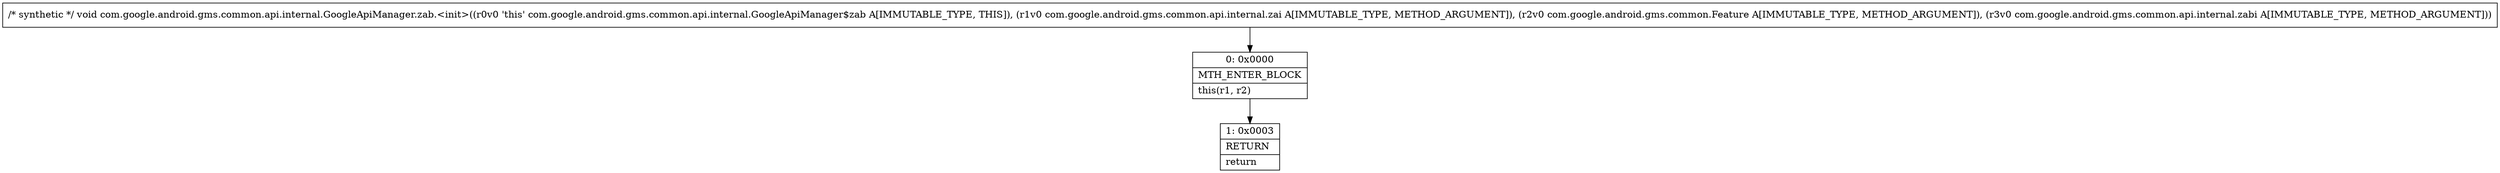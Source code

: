 digraph "CFG forcom.google.android.gms.common.api.internal.GoogleApiManager.zab.\<init\>(Lcom\/google\/android\/gms\/common\/api\/internal\/zai;Lcom\/google\/android\/gms\/common\/Feature;Lcom\/google\/android\/gms\/common\/api\/internal\/zabi;)V" {
Node_0 [shape=record,label="{0\:\ 0x0000|MTH_ENTER_BLOCK\l|this(r1, r2)\l}"];
Node_1 [shape=record,label="{1\:\ 0x0003|RETURN\l|return\l}"];
MethodNode[shape=record,label="{\/* synthetic *\/ void com.google.android.gms.common.api.internal.GoogleApiManager.zab.\<init\>((r0v0 'this' com.google.android.gms.common.api.internal.GoogleApiManager$zab A[IMMUTABLE_TYPE, THIS]), (r1v0 com.google.android.gms.common.api.internal.zai A[IMMUTABLE_TYPE, METHOD_ARGUMENT]), (r2v0 com.google.android.gms.common.Feature A[IMMUTABLE_TYPE, METHOD_ARGUMENT]), (r3v0 com.google.android.gms.common.api.internal.zabi A[IMMUTABLE_TYPE, METHOD_ARGUMENT])) }"];
MethodNode -> Node_0;
Node_0 -> Node_1;
}

